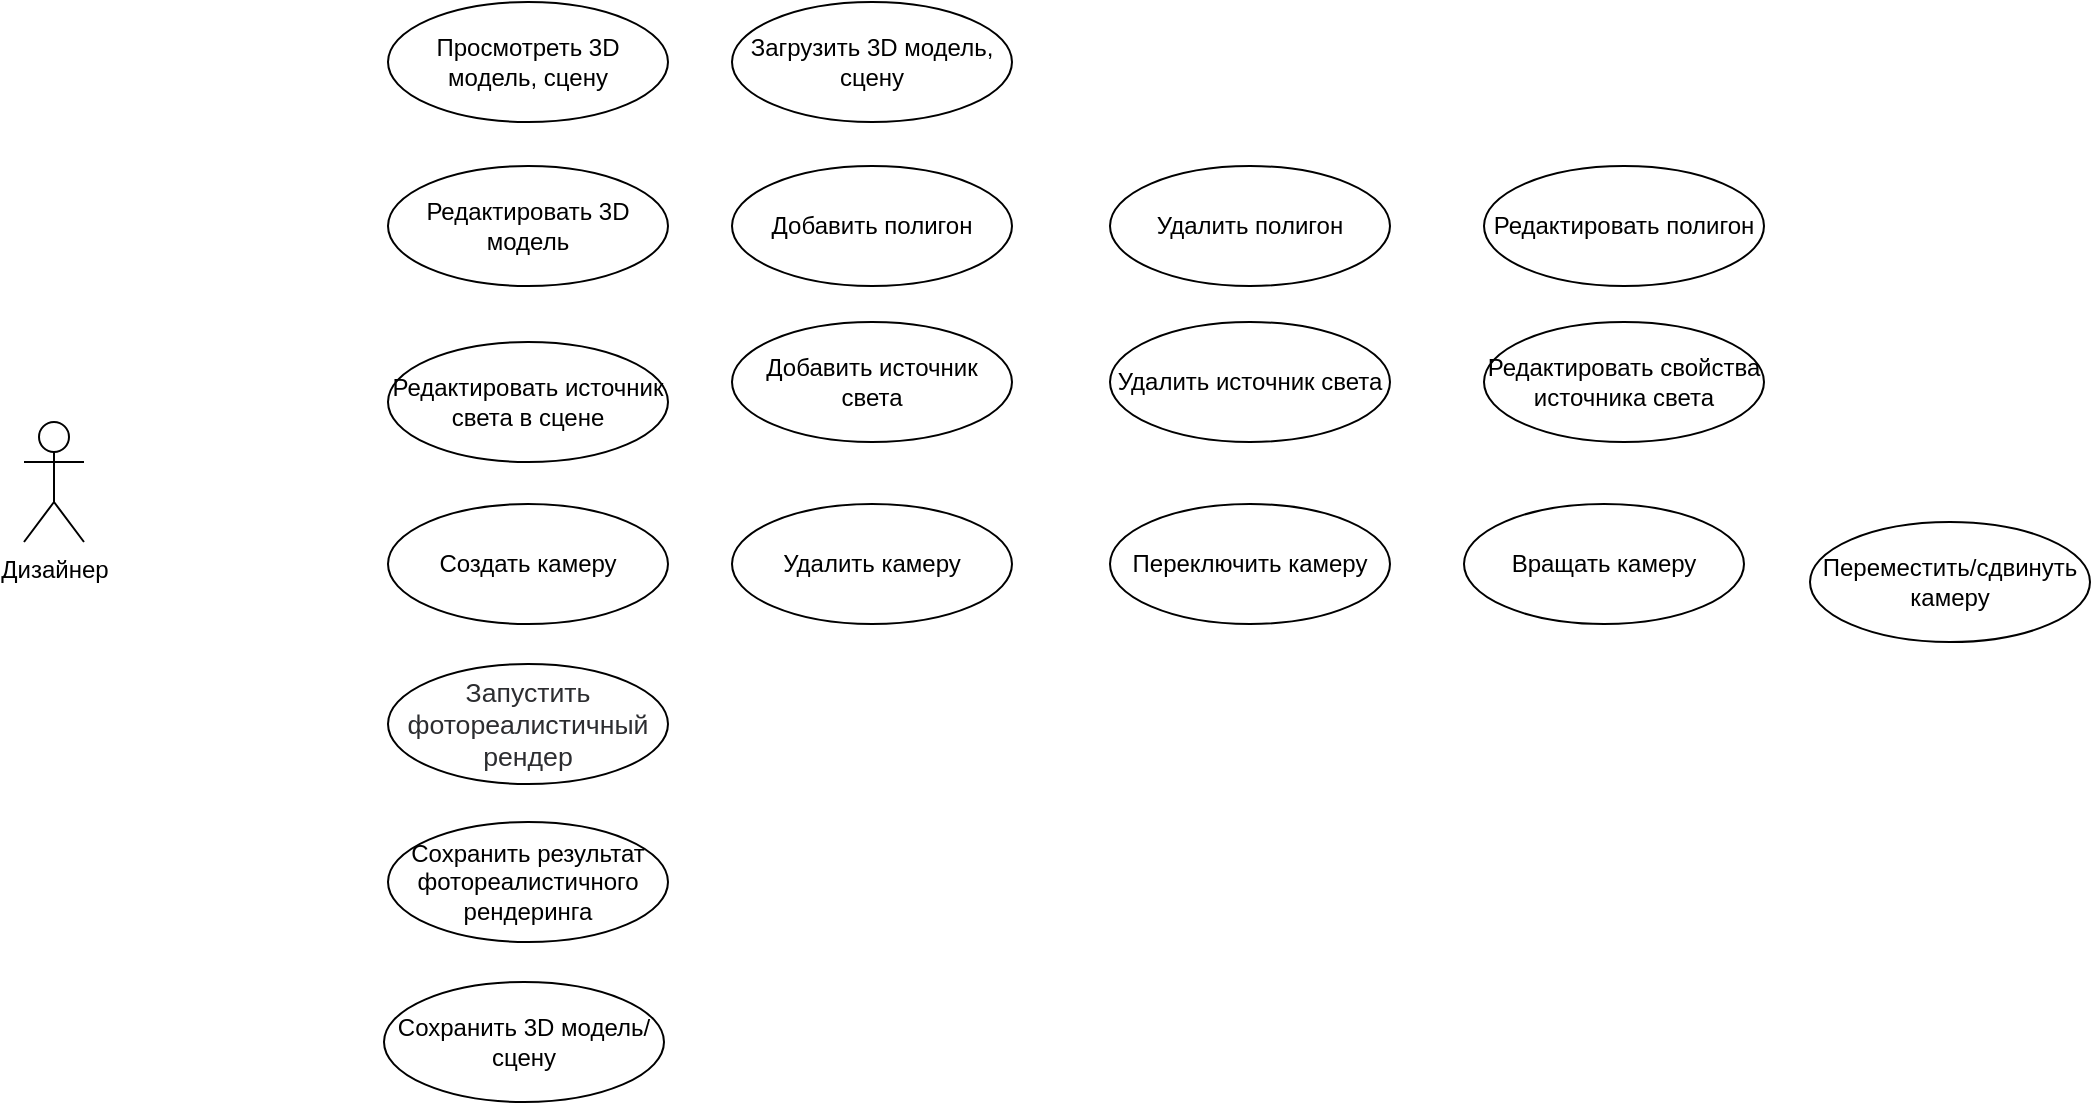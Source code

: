 <mxfile version="14.6.6" type="github">
  <diagram id="TTeWuGK_N1w3ZF10THAs" name="Page-1">
    <mxGraphModel dx="868" dy="482" grid="1" gridSize="10" guides="1" tooltips="1" connect="1" arrows="1" fold="1" page="1" pageScale="1" pageWidth="827" pageHeight="1169" math="0" shadow="0">
      <root>
        <mxCell id="0" />
        <mxCell id="1" parent="0" />
        <mxCell id="73fXxVTonlHXJbU47xhf-3" value="Загрузить 3D модель, сцену" style="ellipse;whiteSpace=wrap;html=1;" parent="1" vertex="1">
          <mxGeometry x="414" y="240" width="140" height="60" as="geometry" />
        </mxCell>
        <mxCell id="73fXxVTonlHXJbU47xhf-4" value="Дизайнер" style="shape=umlActor;verticalLabelPosition=bottom;verticalAlign=top;html=1;" parent="1" vertex="1">
          <mxGeometry x="60" y="450" width="30" height="60" as="geometry" />
        </mxCell>
        <mxCell id="239sjALaaFQrel0IKYAk-14" value="Просмотреть 3D модель, сцену" style="ellipse;whiteSpace=wrap;html=1;" parent="1" vertex="1">
          <mxGeometry x="242" y="240" width="140" height="60" as="geometry" />
        </mxCell>
        <mxCell id="239sjALaaFQrel0IKYAk-20" value="Создать камеру" style="ellipse;whiteSpace=wrap;html=1;" parent="1" vertex="1">
          <mxGeometry x="242" y="491" width="140" height="60" as="geometry" />
        </mxCell>
        <mxCell id="239sjALaaFQrel0IKYAk-21" value="Редактировать 3D модель" style="ellipse;whiteSpace=wrap;html=1;" parent="1" vertex="1">
          <mxGeometry x="242" y="322" width="140" height="60" as="geometry" />
        </mxCell>
        <mxCell id="239sjALaaFQrel0IKYAk-22" value="Сохранить 3D модель/сцену" style="ellipse;whiteSpace=wrap;html=1;" parent="1" vertex="1">
          <mxGeometry x="240" y="730" width="140" height="60" as="geometry" />
        </mxCell>
        <mxCell id="239sjALaaFQrel0IKYAk-23" value="Сохранить результат фотореалистичного рендеринга" style="ellipse;whiteSpace=wrap;html=1;" parent="1" vertex="1">
          <mxGeometry x="242" y="650" width="140" height="60" as="geometry" />
        </mxCell>
        <mxCell id="239sjALaaFQrel0IKYAk-24" value="Переместить/сдвинуть камеру" style="ellipse;whiteSpace=wrap;html=1;" parent="1" vertex="1">
          <mxGeometry x="953" y="500" width="140" height="60" as="geometry" />
        </mxCell>
        <mxCell id="239sjALaaFQrel0IKYAk-25" value="Вращать камеру" style="ellipse;whiteSpace=wrap;html=1;" parent="1" vertex="1">
          <mxGeometry x="780" y="491" width="140" height="60" as="geometry" />
        </mxCell>
        <mxCell id="239sjALaaFQrel0IKYAk-26" value="Переключить камеру" style="ellipse;whiteSpace=wrap;html=1;" parent="1" vertex="1">
          <mxGeometry x="603" y="491" width="140" height="60" as="geometry" />
        </mxCell>
        <mxCell id="239sjALaaFQrel0IKYAk-27" value="Удалить камеру" style="ellipse;whiteSpace=wrap;html=1;" parent="1" vertex="1">
          <mxGeometry x="414" y="491" width="140" height="60" as="geometry" />
        </mxCell>
        <mxCell id="239sjALaaFQrel0IKYAk-28" value="Редактировать источник света в сцене" style="ellipse;whiteSpace=wrap;html=1;" parent="1" vertex="1">
          <mxGeometry x="242" y="410" width="140" height="60" as="geometry" />
        </mxCell>
        <mxCell id="239sjALaaFQrel0IKYAk-29" value="&lt;span id=&quot;docs-internal-guid-07935baf-7fff-c7c5-6f66-7052401fd73c&quot;&gt;&lt;span style=&quot;font-size: 10pt ; font-family: &amp;#34;arial&amp;#34; ; color: rgb(44 , 45 , 48) ; background-color: transparent ; vertical-align: baseline&quot;&gt;Запустить фотореалистичный рендер&lt;/span&gt;&lt;/span&gt;" style="ellipse;whiteSpace=wrap;html=1;" parent="1" vertex="1">
          <mxGeometry x="242" y="571" width="140" height="60" as="geometry" />
        </mxCell>
        <mxCell id="_-vxPhsxK2PhKh6058z0-1" value="Добавить полигон" style="ellipse;whiteSpace=wrap;html=1;" parent="1" vertex="1">
          <mxGeometry x="414" y="322" width="140" height="60" as="geometry" />
        </mxCell>
        <mxCell id="_-vxPhsxK2PhKh6058z0-2" value="Удалить полигон" style="ellipse;whiteSpace=wrap;html=1;" parent="1" vertex="1">
          <mxGeometry x="603" y="322" width="140" height="60" as="geometry" />
        </mxCell>
        <mxCell id="_-vxPhsxK2PhKh6058z0-3" value="Редактировать полигон" style="ellipse;whiteSpace=wrap;html=1;" parent="1" vertex="1">
          <mxGeometry x="790" y="322" width="140" height="60" as="geometry" />
        </mxCell>
        <mxCell id="_-vxPhsxK2PhKh6058z0-4" value="Добавить источник света" style="ellipse;whiteSpace=wrap;html=1;" parent="1" vertex="1">
          <mxGeometry x="414" y="400" width="140" height="60" as="geometry" />
        </mxCell>
        <mxCell id="_-vxPhsxK2PhKh6058z0-5" value="Удалить источник света" style="ellipse;whiteSpace=wrap;html=1;" parent="1" vertex="1">
          <mxGeometry x="603" y="400" width="140" height="60" as="geometry" />
        </mxCell>
        <mxCell id="_-vxPhsxK2PhKh6058z0-6" value="Редактировать свойства источника света" style="ellipse;whiteSpace=wrap;html=1;" parent="1" vertex="1">
          <mxGeometry x="790" y="400" width="140" height="60" as="geometry" />
        </mxCell>
      </root>
    </mxGraphModel>
  </diagram>
</mxfile>
